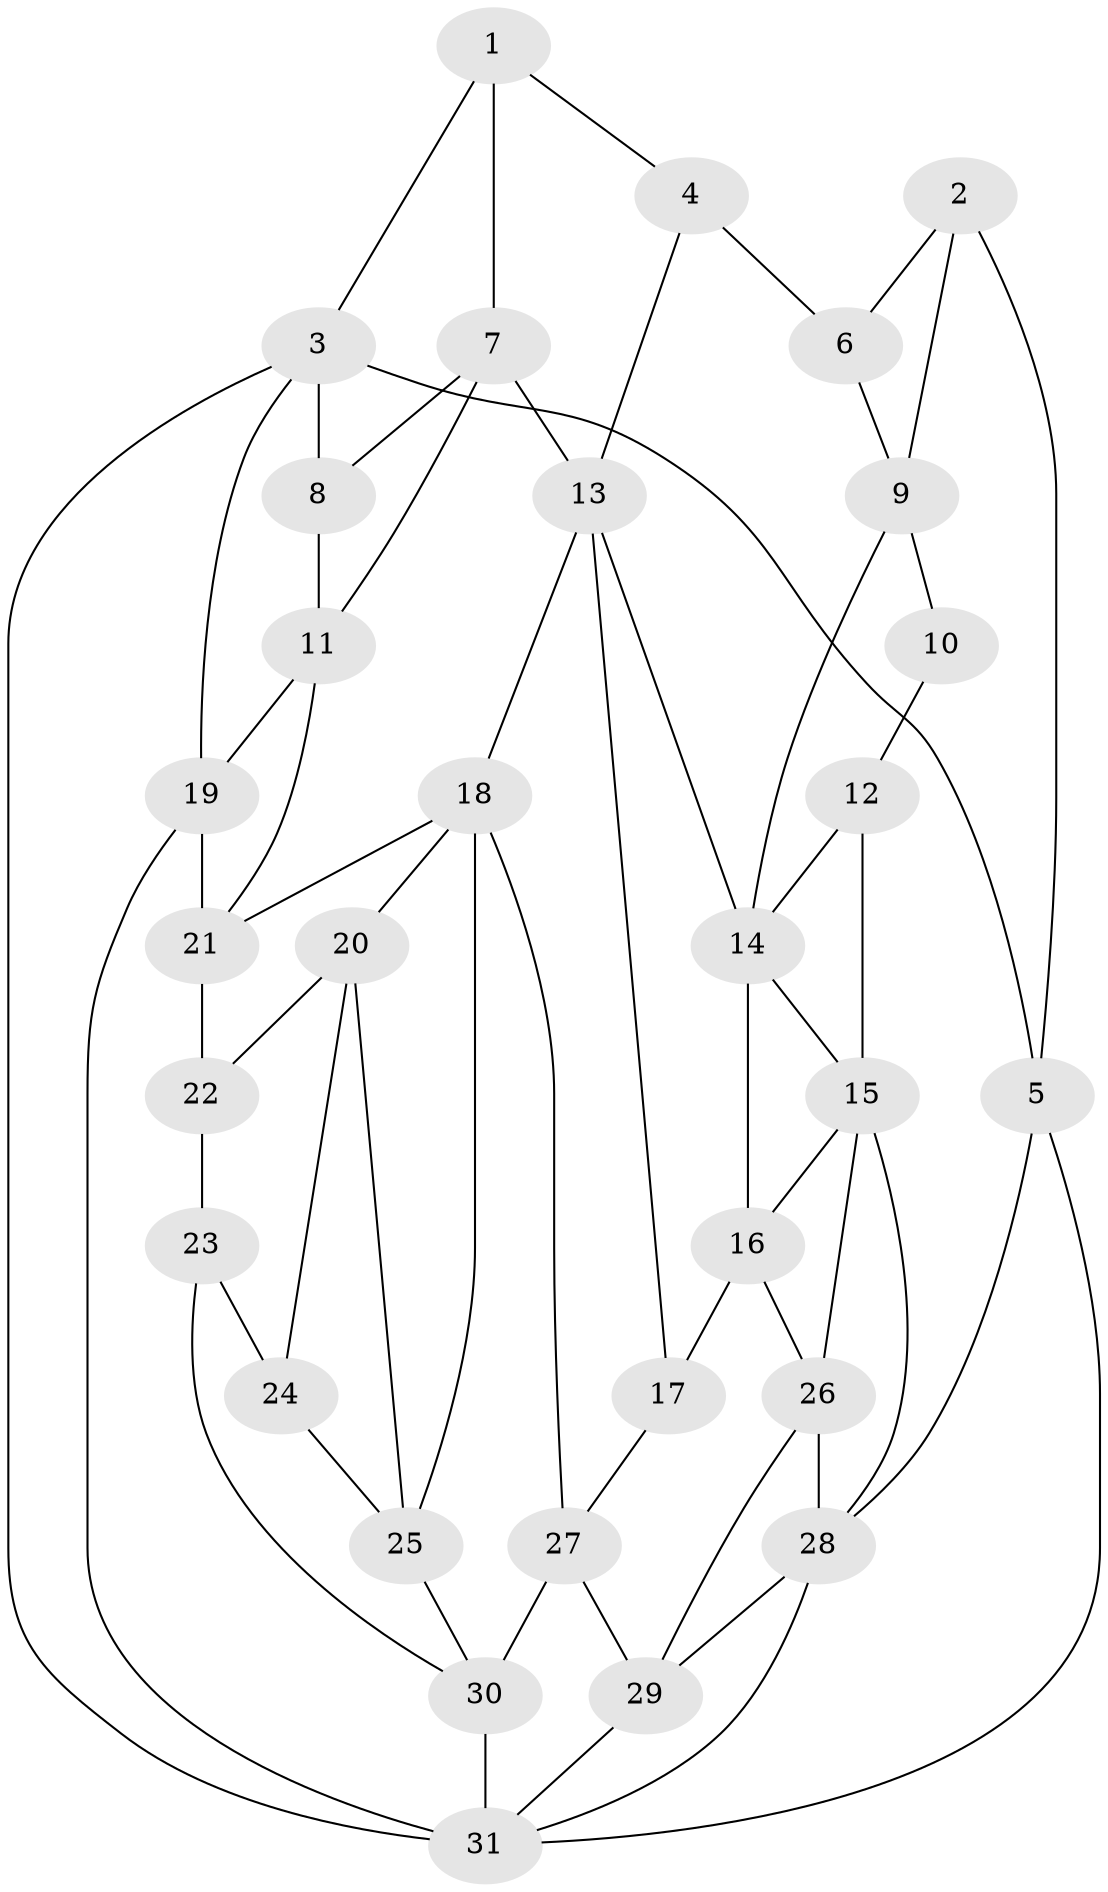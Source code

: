 // original degree distribution, {3: 0.030927835051546393, 5: 0.5670103092783505, 4: 0.20618556701030927, 6: 0.1958762886597938}
// Generated by graph-tools (version 1.1) at 2025/38/03/04/25 23:38:26]
// undirected, 31 vertices, 60 edges
graph export_dot {
  node [color=gray90,style=filled];
  1;
  2;
  3;
  4;
  5;
  6;
  7;
  8;
  9;
  10;
  11;
  12;
  13;
  14;
  15;
  16;
  17;
  18;
  19;
  20;
  21;
  22;
  23;
  24;
  25;
  26;
  27;
  28;
  29;
  30;
  31;
  1 -- 3 [weight=1.0];
  1 -- 4 [weight=1.0];
  1 -- 7 [weight=1.0];
  2 -- 5 [weight=1.0];
  2 -- 6 [weight=1.0];
  2 -- 9 [weight=1.0];
  3 -- 5 [weight=1.0];
  3 -- 8 [weight=1.0];
  3 -- 19 [weight=1.0];
  3 -- 31 [weight=1.0];
  4 -- 6 [weight=2.0];
  4 -- 13 [weight=1.0];
  5 -- 28 [weight=1.0];
  5 -- 31 [weight=1.0];
  6 -- 9 [weight=2.0];
  7 -- 8 [weight=1.0];
  7 -- 11 [weight=1.0];
  7 -- 13 [weight=2.0];
  8 -- 11 [weight=3.0];
  9 -- 10 [weight=2.0];
  9 -- 14 [weight=1.0];
  10 -- 12 [weight=2.0];
  11 -- 19 [weight=1.0];
  11 -- 21 [weight=1.0];
  12 -- 14 [weight=2.0];
  12 -- 15 [weight=1.0];
  13 -- 14 [weight=1.0];
  13 -- 17 [weight=1.0];
  13 -- 18 [weight=1.0];
  14 -- 15 [weight=1.0];
  14 -- 16 [weight=1.0];
  15 -- 16 [weight=1.0];
  15 -- 26 [weight=1.0];
  15 -- 28 [weight=1.0];
  16 -- 17 [weight=2.0];
  16 -- 26 [weight=1.0];
  17 -- 27 [weight=1.0];
  18 -- 20 [weight=1.0];
  18 -- 21 [weight=1.0];
  18 -- 25 [weight=1.0];
  18 -- 27 [weight=1.0];
  19 -- 21 [weight=2.0];
  19 -- 31 [weight=1.0];
  20 -- 22 [weight=1.0];
  20 -- 24 [weight=2.0];
  20 -- 25 [weight=1.0];
  21 -- 22 [weight=2.0];
  22 -- 23 [weight=1.0];
  23 -- 24 [weight=1.0];
  23 -- 30 [weight=1.0];
  24 -- 25 [weight=1.0];
  25 -- 30 [weight=1.0];
  26 -- 28 [weight=1.0];
  26 -- 29 [weight=1.0];
  27 -- 29 [weight=1.0];
  27 -- 30 [weight=1.0];
  28 -- 29 [weight=1.0];
  28 -- 31 [weight=1.0];
  29 -- 31 [weight=1.0];
  30 -- 31 [weight=3.0];
}
